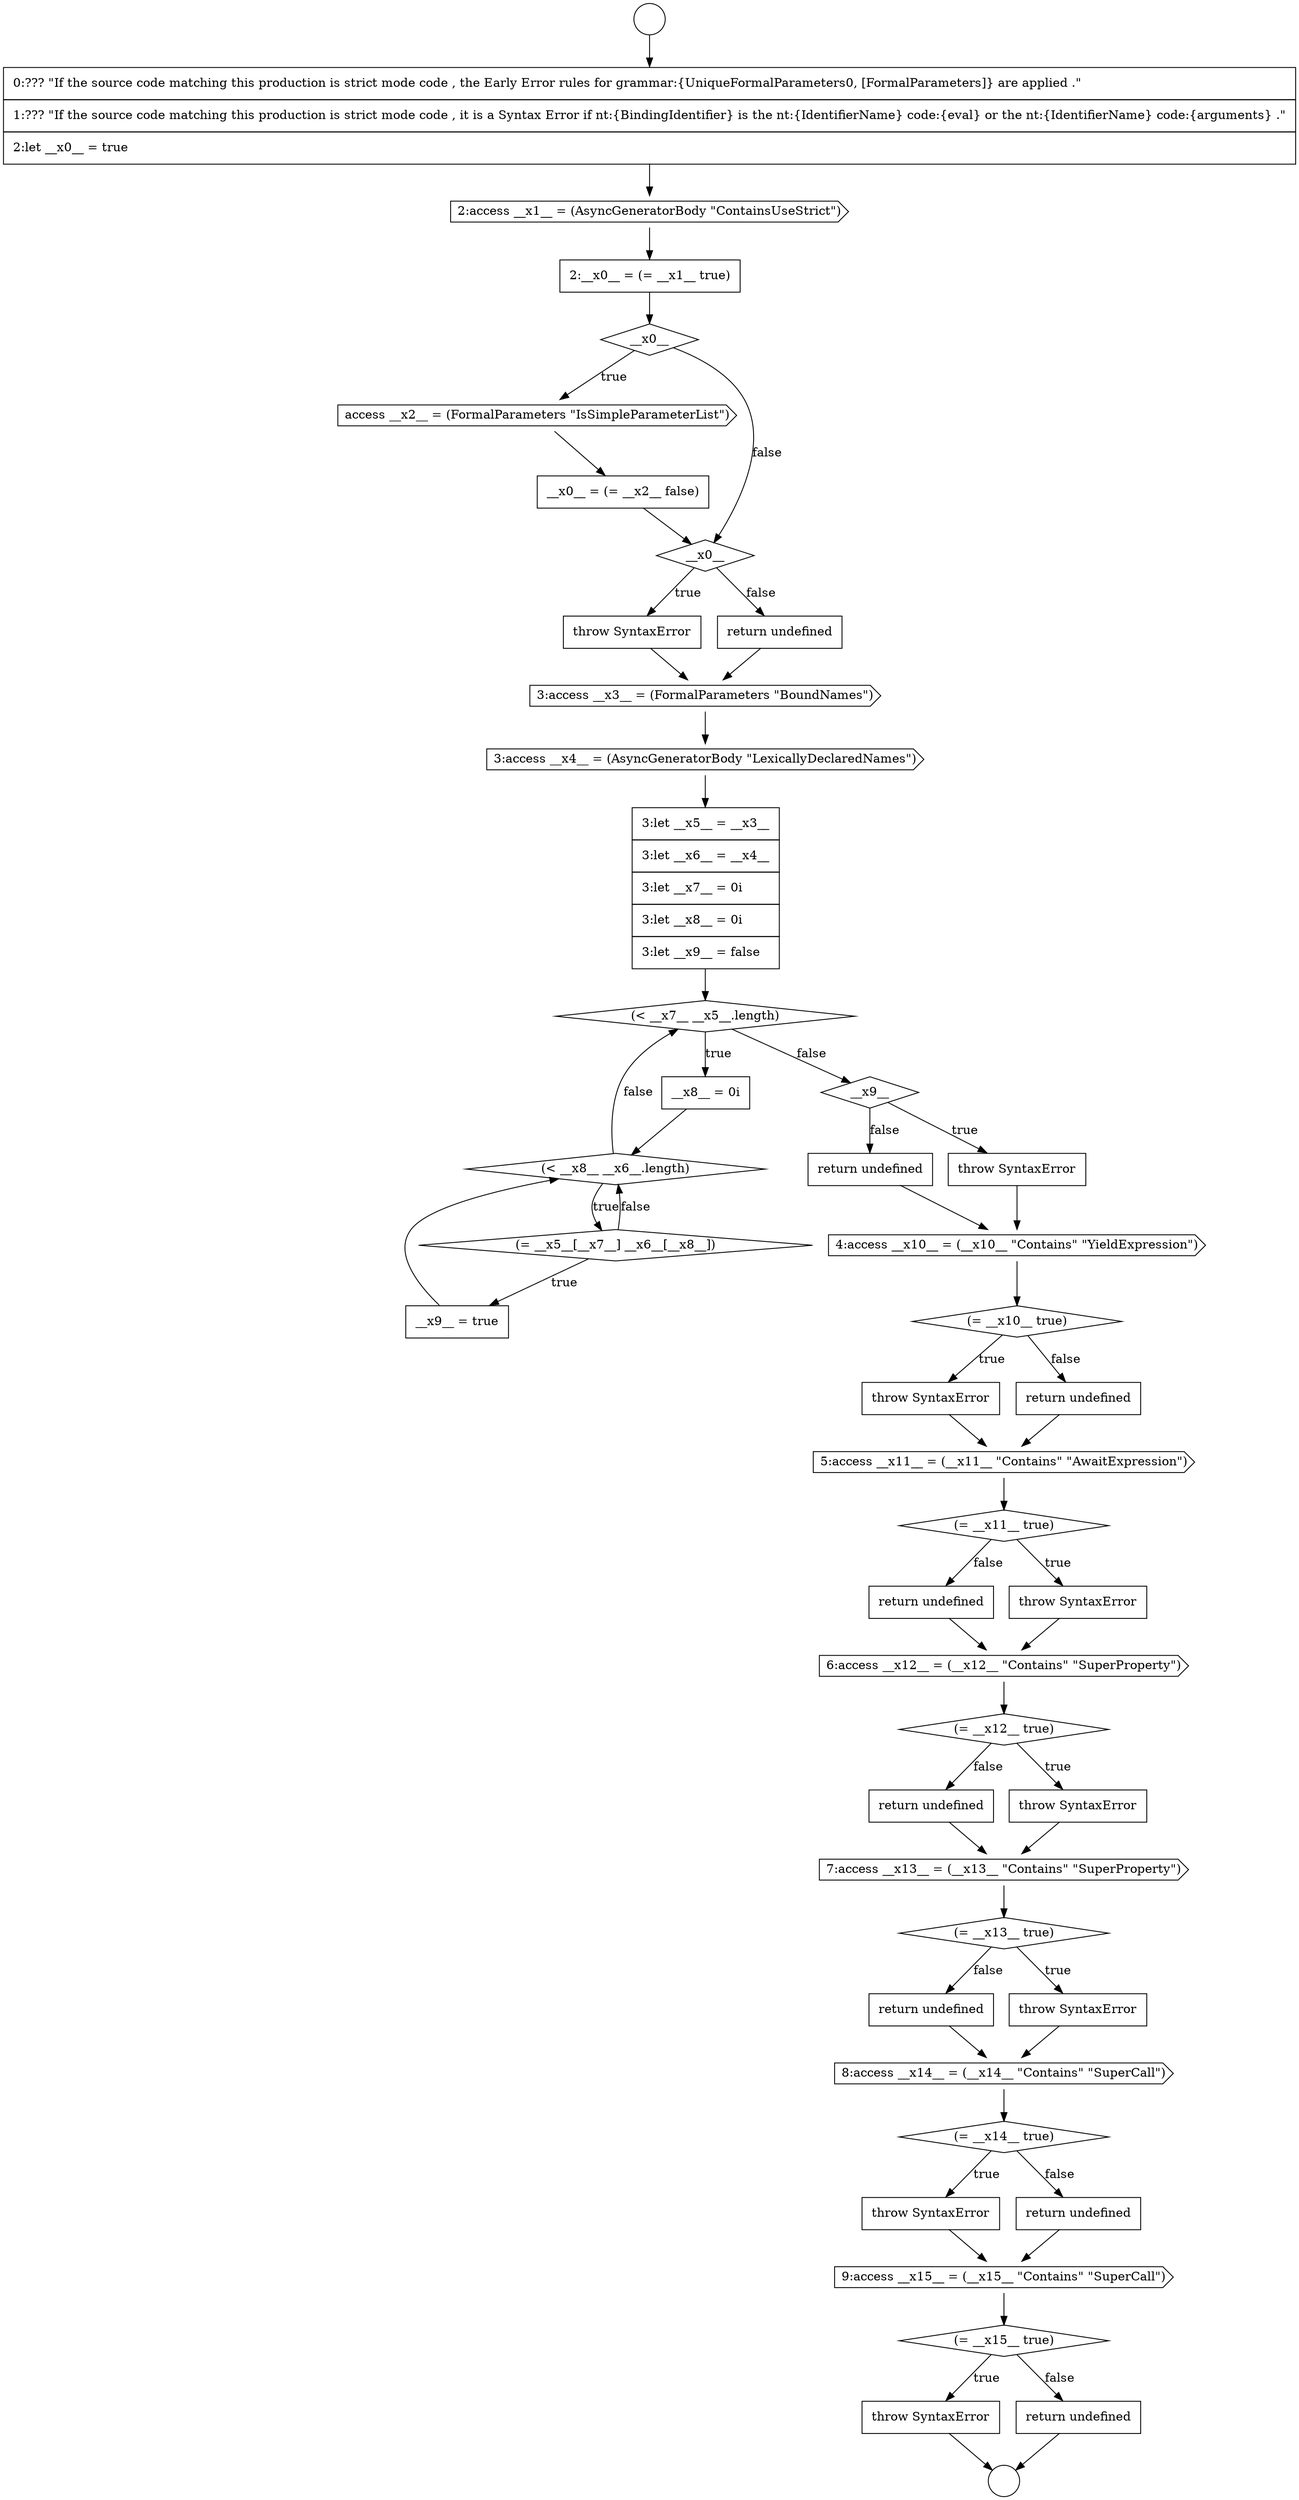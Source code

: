 digraph {
  node18889 [shape=cds, label=<<font color="black">3:access __x4__ = (AsyncGeneratorBody &quot;LexicallyDeclaredNames&quot;)</font>> color="black" fillcolor="white" style=filled]
  node18888 [shape=cds, label=<<font color="black">3:access __x3__ = (FormalParameters &quot;BoundNames&quot;)</font>> color="black" fillcolor="white" style=filled]
  node18896 [shape=diamond, label=<<font color="black">__x9__</font>> color="black" fillcolor="white" style=filled]
  node18877 [shape=circle label=" " color="black" fillcolor="white" style=filled]
  node18884 [shape=none, margin=0, label=<<font color="black">
    <table border="0" cellborder="1" cellspacing="0" cellpadding="10">
      <tr><td align="left">__x0__ = (= __x2__ false)</td></tr>
    </table>
  </font>> color="black" fillcolor="white" style=filled]
  node18886 [shape=none, margin=0, label=<<font color="black">
    <table border="0" cellborder="1" cellspacing="0" cellpadding="10">
      <tr><td align="left">throw SyntaxError</td></tr>
    </table>
  </font>> color="black" fillcolor="white" style=filled]
  node18903 [shape=cds, label=<<font color="black">5:access __x11__ = (__x11__ &quot;Contains&quot; &quot;AwaitExpression&quot;)</font>> color="black" fillcolor="white" style=filled]
  node18879 [shape=none, margin=0, label=<<font color="black">
    <table border="0" cellborder="1" cellspacing="0" cellpadding="10">
      <tr><td align="left">0:??? &quot;If the source code matching this production is strict mode code , the Early Error rules for grammar:{UniqueFormalParameters0, [FormalParameters]} are applied .&quot;</td></tr>
      <tr><td align="left">1:??? &quot;If the source code matching this production is strict mode code , it is a Syntax Error if nt:{BindingIdentifier} is the nt:{IdentifierName} code:{eval} or the nt:{IdentifierName} code:{arguments} .&quot;</td></tr>
      <tr><td align="left">2:let __x0__ = true</td></tr>
    </table>
  </font>> color="black" fillcolor="white" style=filled]
  node18914 [shape=none, margin=0, label=<<font color="black">
    <table border="0" cellborder="1" cellspacing="0" cellpadding="10">
      <tr><td align="left">return undefined</td></tr>
    </table>
  </font>> color="black" fillcolor="white" style=filled]
  node18906 [shape=none, margin=0, label=<<font color="black">
    <table border="0" cellborder="1" cellspacing="0" cellpadding="10">
      <tr><td align="left">return undefined</td></tr>
    </table>
  </font>> color="black" fillcolor="white" style=filled]
  node18893 [shape=diamond, label=<<font color="black">(&lt; __x8__ __x6__.length)</font>> color="black" fillcolor="white" style=filled]
  node18878 [shape=circle label=" " color="black" fillcolor="white" style=filled]
  node18897 [shape=none, margin=0, label=<<font color="black">
    <table border="0" cellborder="1" cellspacing="0" cellpadding="10">
      <tr><td align="left">throw SyntaxError</td></tr>
    </table>
  </font>> color="black" fillcolor="white" style=filled]
  node18921 [shape=none, margin=0, label=<<font color="black">
    <table border="0" cellborder="1" cellspacing="0" cellpadding="10">
      <tr><td align="left">throw SyntaxError</td></tr>
    </table>
  </font>> color="black" fillcolor="white" style=filled]
  node18910 [shape=none, margin=0, label=<<font color="black">
    <table border="0" cellborder="1" cellspacing="0" cellpadding="10">
      <tr><td align="left">return undefined</td></tr>
    </table>
  </font>> color="black" fillcolor="white" style=filled]
  node18920 [shape=diamond, label=<<font color="black">(= __x15__ true)</font>> color="black" fillcolor="white" style=filled]
  node18901 [shape=none, margin=0, label=<<font color="black">
    <table border="0" cellborder="1" cellspacing="0" cellpadding="10">
      <tr><td align="left">throw SyntaxError</td></tr>
    </table>
  </font>> color="black" fillcolor="white" style=filled]
  node18898 [shape=none, margin=0, label=<<font color="black">
    <table border="0" cellborder="1" cellspacing="0" cellpadding="10">
      <tr><td align="left">return undefined</td></tr>
    </table>
  </font>> color="black" fillcolor="white" style=filled]
  node18909 [shape=none, margin=0, label=<<font color="black">
    <table border="0" cellborder="1" cellspacing="0" cellpadding="10">
      <tr><td align="left">throw SyntaxError</td></tr>
    </table>
  </font>> color="black" fillcolor="white" style=filled]
  node18883 [shape=cds, label=<<font color="black">access __x2__ = (FormalParameters &quot;IsSimpleParameterList&quot;)</font>> color="black" fillcolor="white" style=filled]
  node18915 [shape=cds, label=<<font color="black">8:access __x14__ = (__x14__ &quot;Contains&quot; &quot;SuperCall&quot;)</font>> color="black" fillcolor="white" style=filled]
  node18917 [shape=none, margin=0, label=<<font color="black">
    <table border="0" cellborder="1" cellspacing="0" cellpadding="10">
      <tr><td align="left">throw SyntaxError</td></tr>
    </table>
  </font>> color="black" fillcolor="white" style=filled]
  node18892 [shape=none, margin=0, label=<<font color="black">
    <table border="0" cellborder="1" cellspacing="0" cellpadding="10">
      <tr><td align="left">__x8__ = 0i</td></tr>
    </table>
  </font>> color="black" fillcolor="white" style=filled]
  node18885 [shape=diamond, label=<<font color="black">__x0__</font>> color="black" fillcolor="white" style=filled]
  node18905 [shape=none, margin=0, label=<<font color="black">
    <table border="0" cellborder="1" cellspacing="0" cellpadding="10">
      <tr><td align="left">throw SyntaxError</td></tr>
    </table>
  </font>> color="black" fillcolor="white" style=filled]
  node18902 [shape=none, margin=0, label=<<font color="black">
    <table border="0" cellborder="1" cellspacing="0" cellpadding="10">
      <tr><td align="left">return undefined</td></tr>
    </table>
  </font>> color="black" fillcolor="white" style=filled]
  node18880 [shape=cds, label=<<font color="black">2:access __x1__ = (AsyncGeneratorBody &quot;ContainsUseStrict&quot;)</font>> color="black" fillcolor="white" style=filled]
  node18916 [shape=diamond, label=<<font color="black">(= __x14__ true)</font>> color="black" fillcolor="white" style=filled]
  node18899 [shape=cds, label=<<font color="black">4:access __x10__ = (__x10__ &quot;Contains&quot; &quot;YieldExpression&quot;)</font>> color="black" fillcolor="white" style=filled]
  node18912 [shape=diamond, label=<<font color="black">(= __x13__ true)</font>> color="black" fillcolor="white" style=filled]
  node18895 [shape=none, margin=0, label=<<font color="black">
    <table border="0" cellborder="1" cellspacing="0" cellpadding="10">
      <tr><td align="left">__x9__ = true</td></tr>
    </table>
  </font>> color="black" fillcolor="white" style=filled]
  node18918 [shape=none, margin=0, label=<<font color="black">
    <table border="0" cellborder="1" cellspacing="0" cellpadding="10">
      <tr><td align="left">return undefined</td></tr>
    </table>
  </font>> color="black" fillcolor="white" style=filled]
  node18891 [shape=diamond, label=<<font color="black">(&lt; __x7__ __x5__.length)</font>> color="black" fillcolor="white" style=filled]
  node18913 [shape=none, margin=0, label=<<font color="black">
    <table border="0" cellborder="1" cellspacing="0" cellpadding="10">
      <tr><td align="left">throw SyntaxError</td></tr>
    </table>
  </font>> color="black" fillcolor="white" style=filled]
  node18908 [shape=diamond, label=<<font color="black">(= __x12__ true)</font>> color="black" fillcolor="white" style=filled]
  node18894 [shape=diamond, label=<<font color="black">(= __x5__[__x7__] __x6__[__x8__])</font>> color="black" fillcolor="white" style=filled]
  node18900 [shape=diamond, label=<<font color="black">(= __x10__ true)</font>> color="black" fillcolor="white" style=filled]
  node18911 [shape=cds, label=<<font color="black">7:access __x13__ = (__x13__ &quot;Contains&quot; &quot;SuperProperty&quot;)</font>> color="black" fillcolor="white" style=filled]
  node18881 [shape=none, margin=0, label=<<font color="black">
    <table border="0" cellborder="1" cellspacing="0" cellpadding="10">
      <tr><td align="left">2:__x0__ = (= __x1__ true)</td></tr>
    </table>
  </font>> color="black" fillcolor="white" style=filled]
  node18922 [shape=none, margin=0, label=<<font color="black">
    <table border="0" cellborder="1" cellspacing="0" cellpadding="10">
      <tr><td align="left">return undefined</td></tr>
    </table>
  </font>> color="black" fillcolor="white" style=filled]
  node18907 [shape=cds, label=<<font color="black">6:access __x12__ = (__x12__ &quot;Contains&quot; &quot;SuperProperty&quot;)</font>> color="black" fillcolor="white" style=filled]
  node18919 [shape=cds, label=<<font color="black">9:access __x15__ = (__x15__ &quot;Contains&quot; &quot;SuperCall&quot;)</font>> color="black" fillcolor="white" style=filled]
  node18882 [shape=diamond, label=<<font color="black">__x0__</font>> color="black" fillcolor="white" style=filled]
  node18890 [shape=none, margin=0, label=<<font color="black">
    <table border="0" cellborder="1" cellspacing="0" cellpadding="10">
      <tr><td align="left">3:let __x5__ = __x3__</td></tr>
      <tr><td align="left">3:let __x6__ = __x4__</td></tr>
      <tr><td align="left">3:let __x7__ = 0i</td></tr>
      <tr><td align="left">3:let __x8__ = 0i</td></tr>
      <tr><td align="left">3:let __x9__ = false</td></tr>
    </table>
  </font>> color="black" fillcolor="white" style=filled]
  node18887 [shape=none, margin=0, label=<<font color="black">
    <table border="0" cellborder="1" cellspacing="0" cellpadding="10">
      <tr><td align="left">return undefined</td></tr>
    </table>
  </font>> color="black" fillcolor="white" style=filled]
  node18904 [shape=diamond, label=<<font color="black">(= __x11__ true)</font>> color="black" fillcolor="white" style=filled]
  node18903 -> node18904 [ color="black"]
  node18893 -> node18894 [label=<<font color="black">true</font>> color="black"]
  node18893 -> node18891 [label=<<font color="black">false</font>> color="black"]
  node18919 -> node18920 [ color="black"]
  node18890 -> node18891 [ color="black"]
  node18914 -> node18915 [ color="black"]
  node18880 -> node18881 [ color="black"]
  node18877 -> node18879 [ color="black"]
  node18899 -> node18900 [ color="black"]
  node18895 -> node18893 [ color="black"]
  node18911 -> node18912 [ color="black"]
  node18910 -> node18911 [ color="black"]
  node18885 -> node18886 [label=<<font color="black">true</font>> color="black"]
  node18885 -> node18887 [label=<<font color="black">false</font>> color="black"]
  node18904 -> node18905 [label=<<font color="black">true</font>> color="black"]
  node18904 -> node18906 [label=<<font color="black">false</font>> color="black"]
  node18900 -> node18901 [label=<<font color="black">true</font>> color="black"]
  node18900 -> node18902 [label=<<font color="black">false</font>> color="black"]
  node18896 -> node18897 [label=<<font color="black">true</font>> color="black"]
  node18896 -> node18898 [label=<<font color="black">false</font>> color="black"]
  node18915 -> node18916 [ color="black"]
  node18920 -> node18921 [label=<<font color="black">true</font>> color="black"]
  node18920 -> node18922 [label=<<font color="black">false</font>> color="black"]
  node18879 -> node18880 [ color="black"]
  node18892 -> node18893 [ color="black"]
  node18905 -> node18907 [ color="black"]
  node18884 -> node18885 [ color="black"]
  node18898 -> node18899 [ color="black"]
  node18887 -> node18888 [ color="black"]
  node18909 -> node18911 [ color="black"]
  node18883 -> node18884 [ color="black"]
  node18906 -> node18907 [ color="black"]
  node18886 -> node18888 [ color="black"]
  node18908 -> node18909 [label=<<font color="black">true</font>> color="black"]
  node18908 -> node18910 [label=<<font color="black">false</font>> color="black"]
  node18897 -> node18899 [ color="black"]
  node18882 -> node18883 [label=<<font color="black">true</font>> color="black"]
  node18882 -> node18885 [label=<<font color="black">false</font>> color="black"]
  node18907 -> node18908 [ color="black"]
  node18902 -> node18903 [ color="black"]
  node18922 -> node18878 [ color="black"]
  node18916 -> node18917 [label=<<font color="black">true</font>> color="black"]
  node18916 -> node18918 [label=<<font color="black">false</font>> color="black"]
  node18918 -> node18919 [ color="black"]
  node18913 -> node18915 [ color="black"]
  node18888 -> node18889 [ color="black"]
  node18921 -> node18878 [ color="black"]
  node18912 -> node18913 [label=<<font color="black">true</font>> color="black"]
  node18912 -> node18914 [label=<<font color="black">false</font>> color="black"]
  node18894 -> node18895 [label=<<font color="black">true</font>> color="black"]
  node18894 -> node18893 [label=<<font color="black">false</font>> color="black"]
  node18889 -> node18890 [ color="black"]
  node18917 -> node18919 [ color="black"]
  node18881 -> node18882 [ color="black"]
  node18901 -> node18903 [ color="black"]
  node18891 -> node18892 [label=<<font color="black">true</font>> color="black"]
  node18891 -> node18896 [label=<<font color="black">false</font>> color="black"]
}

